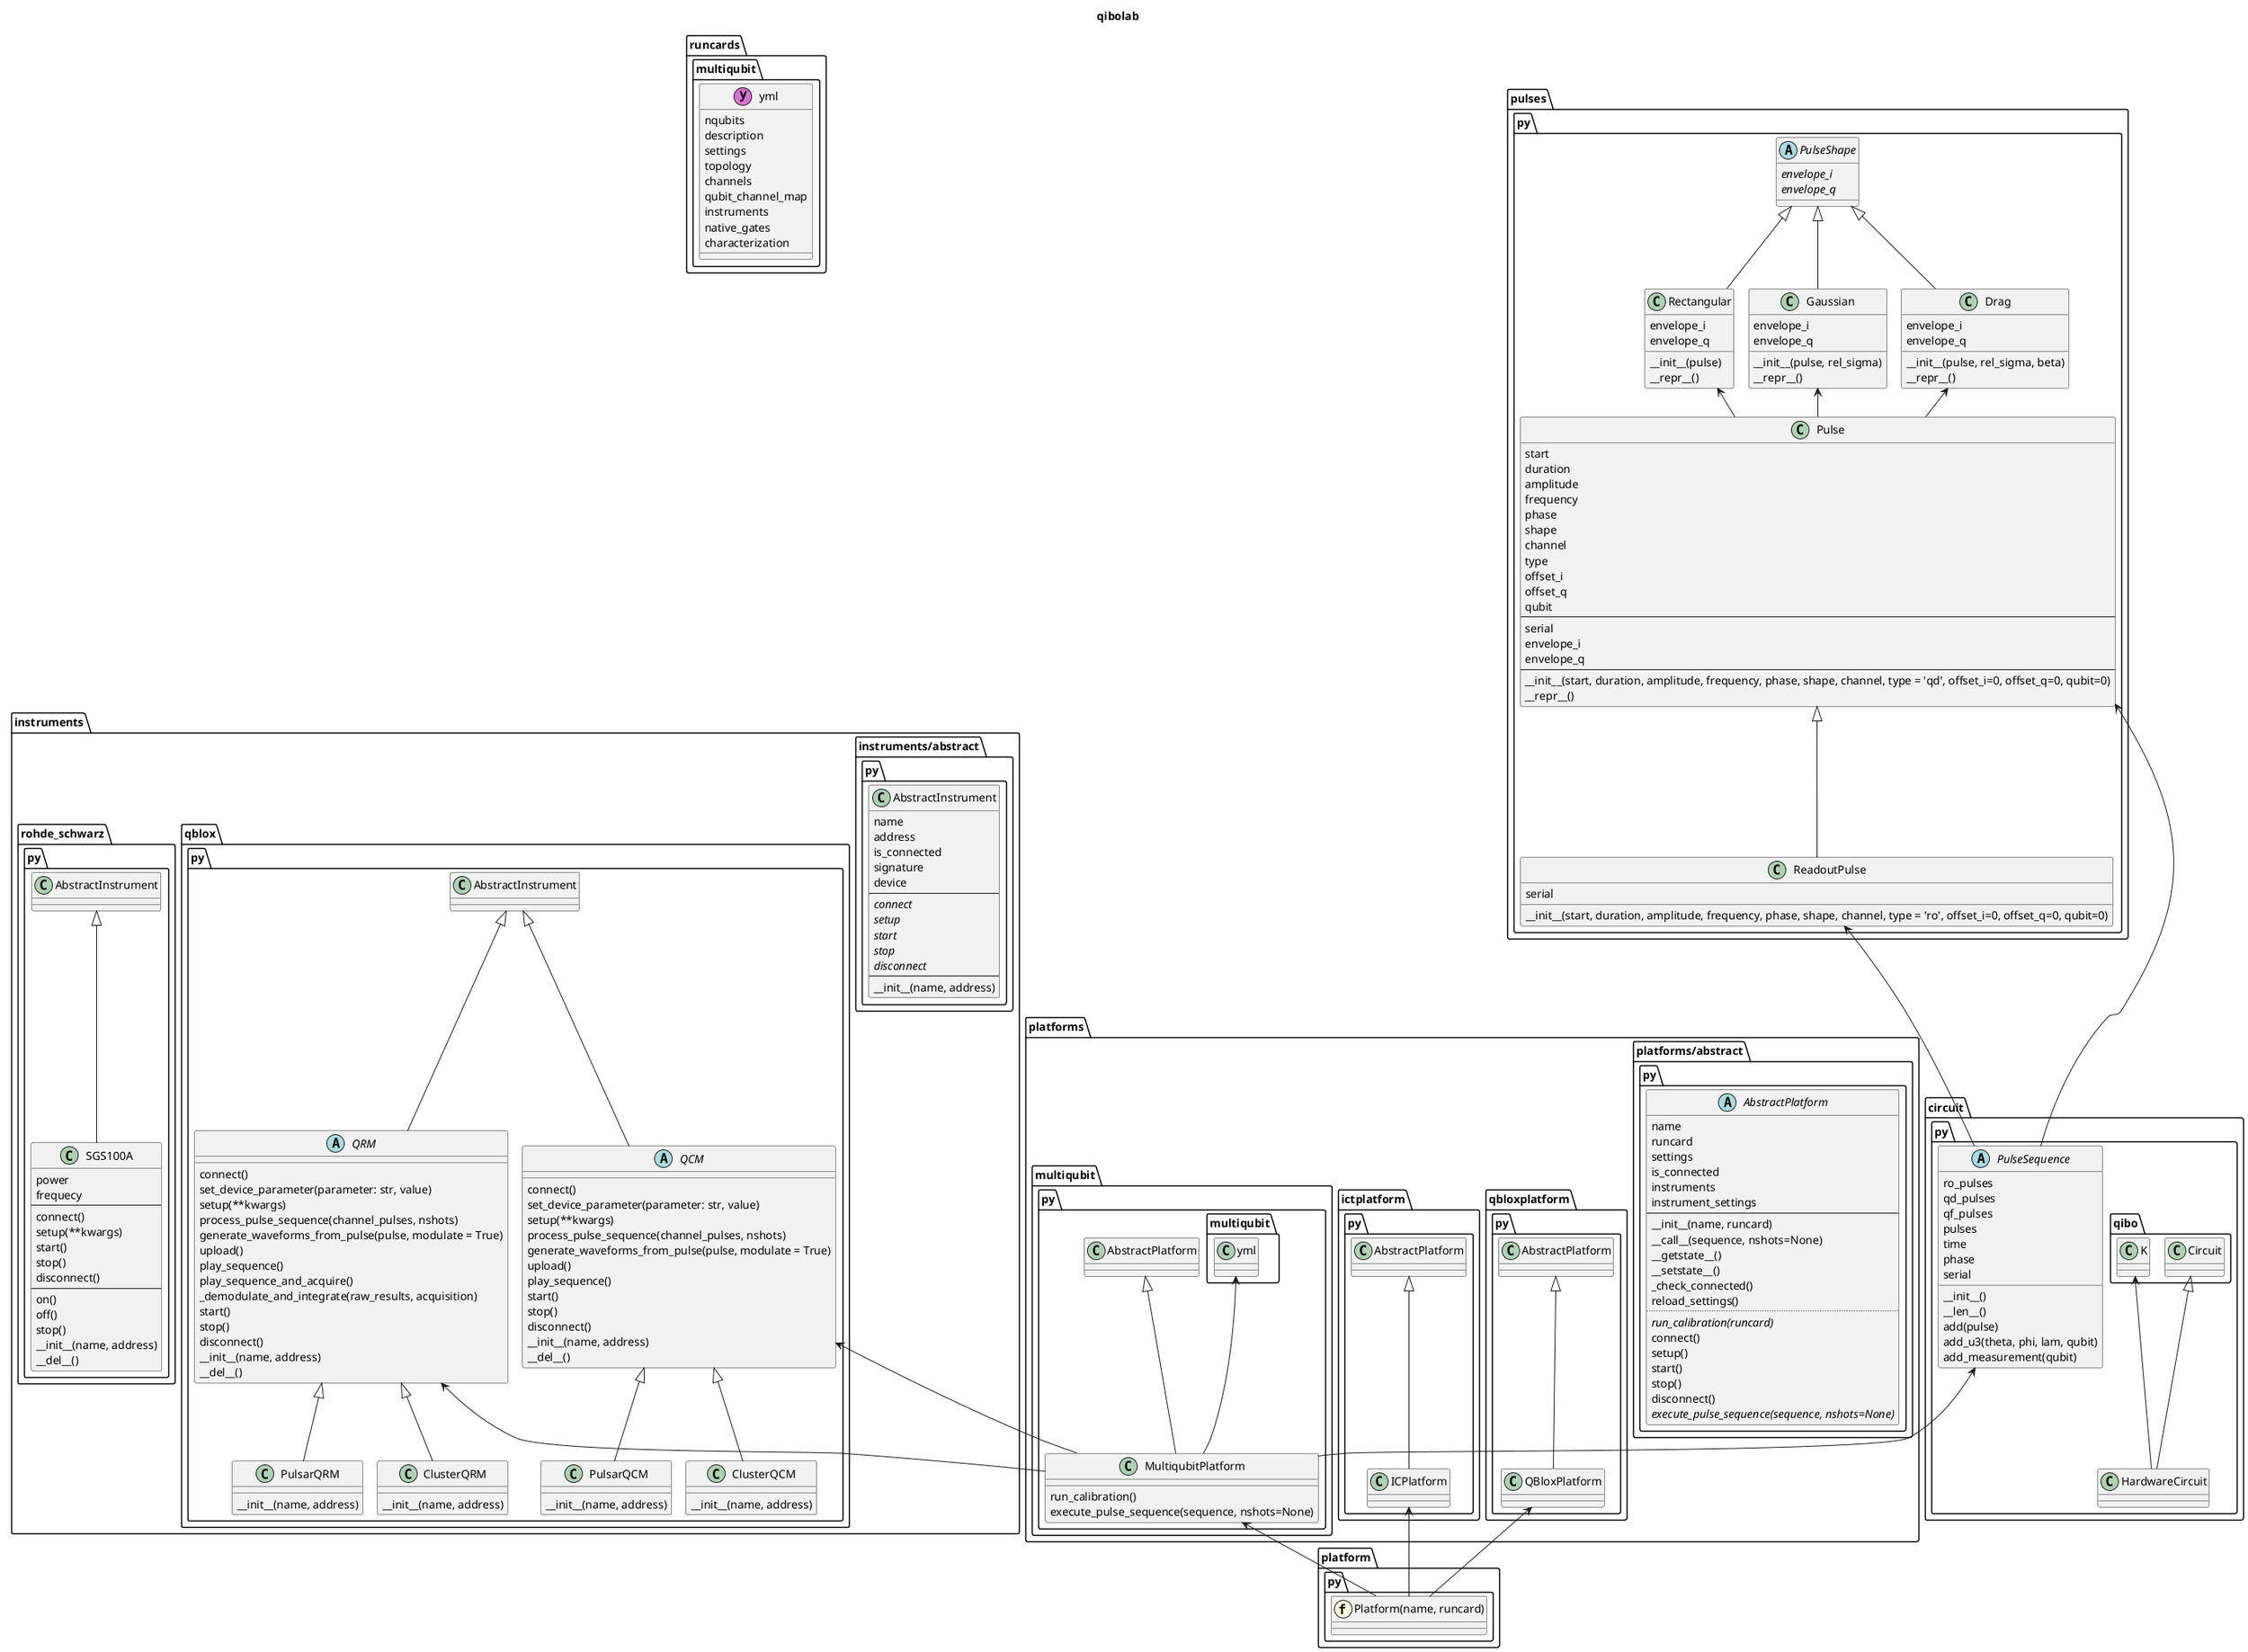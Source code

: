 @startuml multiqubit
!pragma layout smetana
title qibolab

package runcards {
    entity multiqubit.yml  <<(y, orchid)>> {
        nqubits
        description
        settings
        topology
        channels
        qubit_channel_map
        instruments
        native_gates
        characterization
    }
}
package instruments {
    package instruments/abstract.py{
        class AbstractInstrument{
            name
            address
            is_connected
            signature
            device
            --
            {abstract} connect
            {abstract} setup
            {abstract} start
            {abstract} stop
            {abstract} disconnect
            --
            __init__(name, address)
        }
    }
    package qblox.py{
        abstract class QRM extends AbstractInstrument{
            connect()
            set_device_parameter(parameter: str, value)
            setup(**kwargs)
            process_pulse_sequence(channel_pulses, nshots)
            generate_waveforms_from_pulse(pulse, modulate = True)
            upload()
            play_sequence()
            play_sequence_and_acquire()
            _demodulate_and_integrate(raw_results, acquisition)
            start()
            stop()
            disconnect()
            __init__(name, address)
            __del__()
        }
        abstract class QCM extends AbstractInstrument{
            connect()
            set_device_parameter(parameter: str, value)
            setup(**kwargs)
            process_pulse_sequence(channel_pulses, nshots)
            generate_waveforms_from_pulse(pulse, modulate = True)
            upload()
            play_sequence()
            start()
            stop()
            disconnect()
            __init__(name, address)
            __del__()
        }
        class PulsarQRM extends QRM {
            __init__(name, address)
        }
        class PulsarQCM extends QCM {
            __init__(name, address)
        }
        class ClusterQRM extends QRM {
            __init__(name, address)
        }
        class ClusterQCM extends QCM {
            __init__(name, address)
        }
    }
    package rohde_schwarz.py {
        class SGS100A extends AbstractInstrument {
            power
            frequecy
            --
            connect()
            setup(**kwargs)
            start()
            stop()
            disconnect()
            --
            on()
            off()
            stop()
            __init__(name, address)
            __del__()
        }
    }
}

package pulses.py {
    class Pulse{
        start
        duration
        amplitude
        frequency
        phase
        shape
        channel
        type
        offset_i
        offset_q
        qubit
        --
        serial
        envelope_i
        envelope_q
        --
        __init__(start, duration, amplitude, frequency, phase, shape, channel, type = 'qd', offset_i=0, offset_q=0, qubit=0)
        __repr__()
    }
    class ReadoutPulse extends Pulse {
        serial
        __init__(start, duration, amplitude, frequency, phase, shape, channel, type = 'ro', offset_i=0, offset_q=0, qubit=0)
    }
    abstract class PulseShape{
        {abstract} envelope_i
        {abstract} envelope_q
    }
    class Rectangular extends PulseShape{
        envelope_i
        envelope_q
        __init__(pulse)
        __repr__()
    }
    class Gaussian extends PulseShape{
        envelope_i
        envelope_q
        __init__(pulse, rel_sigma)
        __repr__()
    }
    class Drag extends PulseShape{
        envelope_i
        envelope_q
        __init__(pulse, rel_sigma, beta)
        __repr__()
    }
    Rectangular <-- Pulse
    Gaussian <-- Pulse
    Drag <-- Pulse
}

package circuit.py {
    abstract class PulseSequence {
        ro_pulses
        qd_pulses
        qf_pulses
        pulses
        time
        phase
        serial
        __init__()
        __len__()
        add(pulse)
        add_u3(theta, phi, lam, qubit)
        add_measurement(qubit)  
    }
        class HardwareCircuit extends qibo.Circuit{
    }
    qibo.K <-- HardwareCircuit
    Pulse <-- PulseSequence
    ReadoutPulse <-- PulseSequence
}

package platforms {
    package platforms/abstract.py {
        abstract class AbstractPlatform {
            name
            runcard
            settings
            is_connected
            instruments
            instrument_settings
            --
            __init__(name, runcard)
            __call__(sequence, nshots=None)
            __getstate__()
            __setstate__()
            _check_connected()
            reload_settings()
            ..
            {abstract} run_calibration(runcard)
            connect()
            setup()
            start()
            stop()
            disconnect()
            {abstract} execute_pulse_sequence(sequence, nshots=None)
        }
    }
    package multiqubit.py {
        class MultiqubitPlatform extends AbstractPlatform {
            run_calibration()
            execute_pulse_sequence(sequence, nshots=None)
        }
        QRM <-- MultiqubitPlatform
        QCM <-- MultiqubitPlatform
        'PulsarQRM <-- multiqubit.yml
        'PulsarQCM <-- multiqubit.yml
        'ClusterQRM <-- multiqubit.yml
        'ClusterQCM <-- multiqubit.yml
        'SGS100A <-- multiqubit.yml
        PulseSequence <-- MultiqubitPlatform
        multiqubit.yml <-- MultiqubitPlatform
    }
    package qbloxplatform.py {
        class QBloxPlatform extends AbstractPlatform 

    }
    package ictplatform.py {
        class ICPlatform extends AbstractPlatform 
    }
}

package platform.py {
    entity "Platform(name, runcard)" as Platform  <<(f, LightYellow)>>
    MultiqubitPlatform <-- Platform
    QBloxPlatform <-- Platform
    ICPlatform <-- Platform
}

'hide members

@enduml